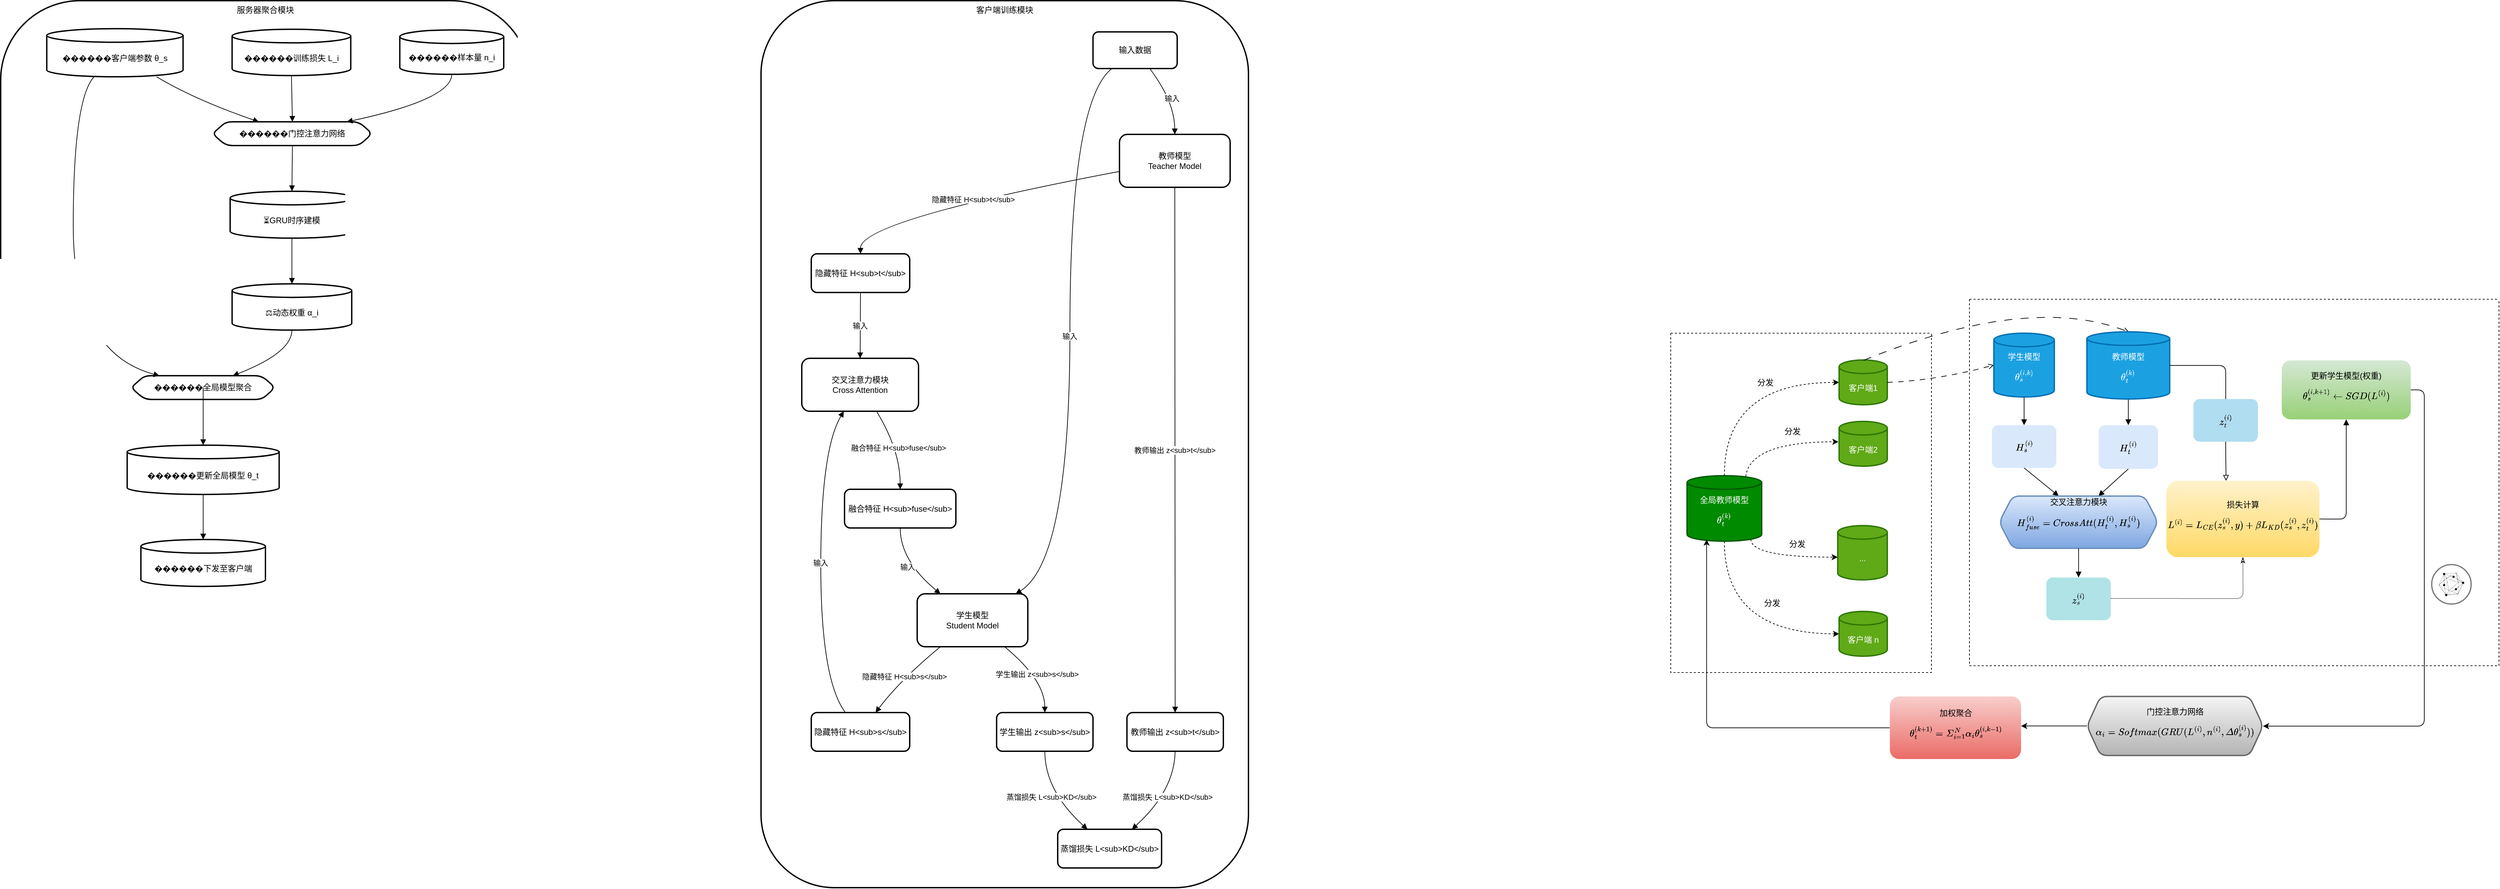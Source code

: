 <mxfile version="26.0.11">
  <diagram name="第 1 页" id="DEk5K5slilRWWlr_zEea">
    <mxGraphModel dx="1485" dy="667" grid="1" gridSize="10" guides="1" tooltips="1" connect="1" arrows="1" fold="1" page="1" pageScale="1" pageWidth="4681" pageHeight="3300" background="none" math="1" shadow="0">
      <root>
        <mxCell id="0" />
        <mxCell id="1" parent="0" />
        <mxCell id="zsc-ipmftyCH5oLLFZYE-88" value="服务器聚合模块" style="whiteSpace=wrap;strokeWidth=2;verticalAlign=top;rounded=1;" parent="1" vertex="1">
          <mxGeometry x="20" y="20" width="780" height="890" as="geometry" />
        </mxCell>
        <mxCell id="zsc-ipmftyCH5oLLFZYE-89" value="������客户端参数 θ_s" style="shape=cylinder3;boundedLbl=1;backgroundOutline=1;size=10;strokeWidth=2;whiteSpace=wrap;rounded=1;" parent="zsc-ipmftyCH5oLLFZYE-88" vertex="1">
          <mxGeometry x="67.889" y="41.27" width="200.778" height="70.877" as="geometry" />
        </mxCell>
        <mxCell id="zsc-ipmftyCH5oLLFZYE-90" value="������门控注意力网络" style="shape=hexagon;perimeter=hexagonPerimeter2;fixedSize=1;strokeWidth=2;whiteSpace=wrap;rounded=1;" parent="zsc-ipmftyCH5oLLFZYE-88" vertex="1">
          <mxGeometry x="312" y="178.538" width="235.444" height="34.99" as="geometry" />
        </mxCell>
        <mxCell id="zsc-ipmftyCH5oLLFZYE-91" value="������训练损失 L_i" style="shape=cylinder3;boundedLbl=1;backgroundOutline=1;size=10;strokeWidth=2;whiteSpace=wrap;rounded=1;" parent="zsc-ipmftyCH5oLLFZYE-88" vertex="1">
          <mxGeometry x="340.889" y="42.167" width="174.778" height="68.185" as="geometry" />
        </mxCell>
        <mxCell id="zsc-ipmftyCH5oLLFZYE-92" value="������样本量 n_i" style="shape=cylinder3;boundedLbl=1;backgroundOutline=1;size=10;strokeWidth=2;whiteSpace=wrap;rounded=1;" parent="zsc-ipmftyCH5oLLFZYE-88" vertex="1">
          <mxGeometry x="587.889" y="43.065" width="153.111" height="65.494" as="geometry" />
        </mxCell>
        <mxCell id="zsc-ipmftyCH5oLLFZYE-93" value="⏳GRU时序建模" style="shape=cylinder3;boundedLbl=1;backgroundOutline=1;size=10;strokeWidth=2;whiteSpace=wrap;rounded=1;" parent="zsc-ipmftyCH5oLLFZYE-88" vertex="1">
          <mxGeometry x="338" y="280.817" width="182" height="69.083" as="geometry" />
        </mxCell>
        <mxCell id="zsc-ipmftyCH5oLLFZYE-94" value="⚖️动态权重 α_i" style="shape=cylinder3;boundedLbl=1;backgroundOutline=1;size=10;strokeWidth=2;whiteSpace=wrap;rounded=1;" parent="zsc-ipmftyCH5oLLFZYE-88" vertex="1">
          <mxGeometry x="340.889" y="417.188" width="176.222" height="68.185" as="geometry" />
        </mxCell>
        <mxCell id="zsc-ipmftyCH5oLLFZYE-95" value="������全局模型聚合" style="shape=hexagon;perimeter=hexagonPerimeter2;fixedSize=1;strokeWidth=2;whiteSpace=wrap;rounded=1;" parent="zsc-ipmftyCH5oLLFZYE-88" vertex="1">
          <mxGeometry x="192.111" y="552.661" width="212.333" height="34.99" as="geometry" />
        </mxCell>
        <mxCell id="zsc-ipmftyCH5oLLFZYE-96" value="������更新全局模型 θ_t" style="shape=cylinder3;boundedLbl=1;backgroundOutline=1;size=10;strokeWidth=2;whiteSpace=wrap;rounded=1;" parent="zsc-ipmftyCH5oLLFZYE-88" vertex="1">
          <mxGeometry x="186.333" y="654.94" width="223.889" height="72.671" as="geometry" />
        </mxCell>
        <mxCell id="zsc-ipmftyCH5oLLFZYE-97" value="������下发至客户端" style="shape=cylinder3;boundedLbl=1;backgroundOutline=1;size=10;strokeWidth=2;whiteSpace=wrap;rounded=1;" parent="zsc-ipmftyCH5oLLFZYE-88" vertex="1">
          <mxGeometry x="206.556" y="794.002" width="183.444" height="69.083" as="geometry" />
        </mxCell>
        <mxCell id="zsc-ipmftyCH5oLLFZYE-98" value="" style="curved=1;startArrow=none;endArrow=block;exitX=0.8;exitY=0.99;entryX=0.29;entryY=0;rounded=1;" parent="zsc-ipmftyCH5oLLFZYE-88" source="zsc-ipmftyCH5oLLFZYE-89" target="zsc-ipmftyCH5oLLFZYE-90" edge="1">
          <mxGeometry relative="1" as="geometry">
            <Array as="points">
              <mxPoint x="284.556" y="145.343" />
            </Array>
          </mxGeometry>
        </mxCell>
        <mxCell id="zsc-ipmftyCH5oLLFZYE-99" value="" style="curved=1;startArrow=none;endArrow=block;exitX=0.5;exitY=1;entryX=0.5;entryY=0;rounded=1;" parent="zsc-ipmftyCH5oLLFZYE-88" source="zsc-ipmftyCH5oLLFZYE-91" target="zsc-ipmftyCH5oLLFZYE-90" edge="1">
          <mxGeometry relative="1" as="geometry">
            <Array as="points" />
          </mxGeometry>
        </mxCell>
        <mxCell id="zsc-ipmftyCH5oLLFZYE-100" value="" style="curved=1;startArrow=none;endArrow=block;exitX=0.5;exitY=1.01;entryX=0.84;entryY=0;rounded=1;" parent="zsc-ipmftyCH5oLLFZYE-88" source="zsc-ipmftyCH5oLLFZYE-92" target="zsc-ipmftyCH5oLLFZYE-90" edge="1">
          <mxGeometry relative="1" as="geometry">
            <Array as="points">
              <mxPoint x="664.444" y="145.343" />
            </Array>
          </mxGeometry>
        </mxCell>
        <mxCell id="zsc-ipmftyCH5oLLFZYE-101" value="" style="curved=1;startArrow=none;endArrow=block;exitX=0.5;exitY=1;entryX=0.5;entryY=0;rounded=1;" parent="zsc-ipmftyCH5oLLFZYE-88" source="zsc-ipmftyCH5oLLFZYE-90" target="zsc-ipmftyCH5oLLFZYE-93" edge="1">
          <mxGeometry relative="1" as="geometry">
            <Array as="points" />
          </mxGeometry>
        </mxCell>
        <mxCell id="zsc-ipmftyCH5oLLFZYE-102" value="" style="curved=1;startArrow=none;endArrow=block;exitX=0.5;exitY=1;entryX=0.5;entryY=-0.01;rounded=1;" parent="zsc-ipmftyCH5oLLFZYE-88" source="zsc-ipmftyCH5oLLFZYE-93" target="zsc-ipmftyCH5oLLFZYE-94" edge="1">
          <mxGeometry relative="1" as="geometry">
            <Array as="points" />
          </mxGeometry>
        </mxCell>
        <mxCell id="zsc-ipmftyCH5oLLFZYE-103" value="" style="curved=1;startArrow=none;endArrow=block;exitX=0.5;exitY=1;entryX=0.71;entryY=-0.01;rounded=1;" parent="zsc-ipmftyCH5oLLFZYE-88" source="zsc-ipmftyCH5oLLFZYE-94" target="zsc-ipmftyCH5oLLFZYE-95" edge="1">
          <mxGeometry relative="1" as="geometry">
            <Array as="points">
              <mxPoint x="429" y="518.569" />
            </Array>
          </mxGeometry>
        </mxCell>
        <mxCell id="zsc-ipmftyCH5oLLFZYE-104" value="" style="curved=1;startArrow=none;endArrow=block;exitX=0.35;exitY=0.99;entryX=0.19;entryY=-0.01;rounded=1;" parent="zsc-ipmftyCH5oLLFZYE-88" source="zsc-ipmftyCH5oLLFZYE-89" target="zsc-ipmftyCH5oLLFZYE-95" edge="1">
          <mxGeometry relative="1" as="geometry">
            <Array as="points">
              <mxPoint x="106.889" y="145.343" />
              <mxPoint x="106.889" y="518.569" />
            </Array>
          </mxGeometry>
        </mxCell>
        <mxCell id="zsc-ipmftyCH5oLLFZYE-105" value="" style="curved=1;startArrow=none;endArrow=block;exitX=0.5;exitY=0.99;entryX=0.5;entryY=0;rounded=1;" parent="zsc-ipmftyCH5oLLFZYE-88" source="zsc-ipmftyCH5oLLFZYE-95" target="zsc-ipmftyCH5oLLFZYE-96" edge="1">
          <mxGeometry relative="1" as="geometry">
            <Array as="points" />
          </mxGeometry>
        </mxCell>
        <mxCell id="zsc-ipmftyCH5oLLFZYE-106" value="" style="curved=1;startArrow=none;endArrow=block;exitX=0.5;exitY=0.99;entryX=0.5;entryY=0;rounded=1;" parent="zsc-ipmftyCH5oLLFZYE-88" source="zsc-ipmftyCH5oLLFZYE-96" target="zsc-ipmftyCH5oLLFZYE-97" edge="1">
          <mxGeometry relative="1" as="geometry">
            <Array as="points" />
          </mxGeometry>
        </mxCell>
        <mxCell id="zsc-ipmftyCH5oLLFZYE-171" value="客户端训练模块" style="whiteSpace=wrap;strokeWidth=2;verticalAlign=top;rounded=1;" parent="1" vertex="1">
          <mxGeometry x="1140" y="20" width="718" height="1307" as="geometry" />
        </mxCell>
        <mxCell id="zsc-ipmftyCH5oLLFZYE-172" value="输入数据" style="whiteSpace=wrap;strokeWidth=2;rounded=1;" parent="zsc-ipmftyCH5oLLFZYE-171" vertex="1">
          <mxGeometry x="489" y="46" width="124" height="54" as="geometry" />
        </mxCell>
        <mxCell id="zsc-ipmftyCH5oLLFZYE-173" value="教师模型&#xa;Teacher Model" style="whiteSpace=wrap;strokeWidth=2;rounded=1;" parent="zsc-ipmftyCH5oLLFZYE-171" vertex="1">
          <mxGeometry x="528" y="197" width="163" height="78" as="geometry" />
        </mxCell>
        <mxCell id="zsc-ipmftyCH5oLLFZYE-174" value="学生模型&#xa;Student Model" style="whiteSpace=wrap;strokeWidth=2;rounded=1;" parent="zsc-ipmftyCH5oLLFZYE-171" vertex="1">
          <mxGeometry x="230" y="874" width="163" height="78" as="geometry" />
        </mxCell>
        <mxCell id="zsc-ipmftyCH5oLLFZYE-175" value="隐藏特征 H&lt;sub&gt;t&lt;/sub&gt;" style="whiteSpace=wrap;strokeWidth=2;rounded=1;" parent="zsc-ipmftyCH5oLLFZYE-171" vertex="1">
          <mxGeometry x="74" y="373" width="145" height="57" as="geometry" />
        </mxCell>
        <mxCell id="zsc-ipmftyCH5oLLFZYE-176" value="隐藏特征 H&lt;sub&gt;s&lt;/sub&gt;" style="whiteSpace=wrap;strokeWidth=2;rounded=1;" parent="zsc-ipmftyCH5oLLFZYE-171" vertex="1">
          <mxGeometry x="74" y="1049" width="145" height="57" as="geometry" />
        </mxCell>
        <mxCell id="zsc-ipmftyCH5oLLFZYE-177" value="交叉注意力模块&#xa;Cross Attention" style="whiteSpace=wrap;strokeWidth=2;rounded=1;" parent="zsc-ipmftyCH5oLLFZYE-171" vertex="1">
          <mxGeometry x="60" y="527" width="172" height="78" as="geometry" />
        </mxCell>
        <mxCell id="zsc-ipmftyCH5oLLFZYE-178" value="融合特征 H&lt;sub&gt;fuse&lt;/sub&gt;" style="whiteSpace=wrap;strokeWidth=2;rounded=1;" parent="zsc-ipmftyCH5oLLFZYE-171" vertex="1">
          <mxGeometry x="123" y="720" width="164" height="57" as="geometry" />
        </mxCell>
        <mxCell id="zsc-ipmftyCH5oLLFZYE-179" value="教师输出 z&lt;sub&gt;t&lt;/sub&gt;" style="whiteSpace=wrap;strokeWidth=2;rounded=1;" parent="zsc-ipmftyCH5oLLFZYE-171" vertex="1">
          <mxGeometry x="539" y="1049" width="142" height="57" as="geometry" />
        </mxCell>
        <mxCell id="zsc-ipmftyCH5oLLFZYE-180" value="学生输出 z&lt;sub&gt;s&lt;/sub&gt;" style="whiteSpace=wrap;strokeWidth=2;rounded=1;" parent="zsc-ipmftyCH5oLLFZYE-171" vertex="1">
          <mxGeometry x="347" y="1049" width="142" height="57" as="geometry" />
        </mxCell>
        <mxCell id="zsc-ipmftyCH5oLLFZYE-181" value="蒸馏损失 L&lt;sub&gt;KD&lt;/sub&gt;" style="whiteSpace=wrap;strokeWidth=2;rounded=1;" parent="zsc-ipmftyCH5oLLFZYE-171" vertex="1">
          <mxGeometry x="437" y="1221" width="153" height="57" as="geometry" />
        </mxCell>
        <mxCell id="zsc-ipmftyCH5oLLFZYE-182" value="输入" style="curved=1;startArrow=none;endArrow=block;exitX=0.67;exitY=0.99;entryX=0.5;entryY=0;rounded=1;" parent="zsc-ipmftyCH5oLLFZYE-171" source="zsc-ipmftyCH5oLLFZYE-172" target="zsc-ipmftyCH5oLLFZYE-173" edge="1">
          <mxGeometry relative="1" as="geometry">
            <Array as="points">
              <mxPoint x="609" y="148" />
            </Array>
          </mxGeometry>
        </mxCell>
        <mxCell id="zsc-ipmftyCH5oLLFZYE-183" value="输入" style="curved=1;startArrow=none;endArrow=block;exitX=0.23;exitY=0.99;entryX=0.89;entryY=0;rounded=1;" parent="zsc-ipmftyCH5oLLFZYE-171" source="zsc-ipmftyCH5oLLFZYE-172" target="zsc-ipmftyCH5oLLFZYE-174" edge="1">
          <mxGeometry relative="1" as="geometry">
            <Array as="points">
              <mxPoint x="455" y="148" />
              <mxPoint x="455" y="825" />
            </Array>
          </mxGeometry>
        </mxCell>
        <mxCell id="zsc-ipmftyCH5oLLFZYE-184" value="隐藏特征 H&lt;sub&gt;t&lt;/sub&gt;" style="curved=1;startArrow=none;endArrow=block;exitX=0;exitY=0.7;entryX=0.5;entryY=-0.01;rounded=1;" parent="zsc-ipmftyCH5oLLFZYE-171" source="zsc-ipmftyCH5oLLFZYE-173" target="zsc-ipmftyCH5oLLFZYE-175" edge="1">
          <mxGeometry relative="1" as="geometry">
            <Array as="points">
              <mxPoint x="146" y="324" />
            </Array>
          </mxGeometry>
        </mxCell>
        <mxCell id="zsc-ipmftyCH5oLLFZYE-185" value="隐藏特征 H&lt;sub&gt;s&lt;/sub&gt;" style="curved=1;startArrow=none;endArrow=block;exitX=0.21;exitY=1;entryX=0.65;entryY=0.01;rounded=1;" parent="zsc-ipmftyCH5oLLFZYE-171" source="zsc-ipmftyCH5oLLFZYE-174" target="zsc-ipmftyCH5oLLFZYE-176" edge="1">
          <mxGeometry relative="1" as="geometry">
            <Array as="points">
              <mxPoint x="205" y="1001" />
            </Array>
          </mxGeometry>
        </mxCell>
        <mxCell id="zsc-ipmftyCH5oLLFZYE-186" value="输入" style="curved=1;startArrow=none;endArrow=block;exitX=0.5;exitY=0.99;entryX=0.5;entryY=0;rounded=1;" parent="zsc-ipmftyCH5oLLFZYE-171" source="zsc-ipmftyCH5oLLFZYE-175" target="zsc-ipmftyCH5oLLFZYE-177" edge="1">
          <mxGeometry relative="1" as="geometry">
            <Array as="points" />
          </mxGeometry>
        </mxCell>
        <mxCell id="zsc-ipmftyCH5oLLFZYE-187" value="输入" style="curved=1;startArrow=none;endArrow=block;exitX=0.35;exitY=0.01;entryX=0.36;entryY=1;rounded=1;" parent="zsc-ipmftyCH5oLLFZYE-171" source="zsc-ipmftyCH5oLLFZYE-176" target="zsc-ipmftyCH5oLLFZYE-177" edge="1">
          <mxGeometry relative="1" as="geometry">
            <Array as="points">
              <mxPoint x="88" y="1001" />
              <mxPoint x="88" y="662" />
            </Array>
          </mxGeometry>
        </mxCell>
        <mxCell id="zsc-ipmftyCH5oLLFZYE-188" value="融合特征 H&lt;sub&gt;fuse&lt;/sub&gt;" style="curved=1;startArrow=none;endArrow=block;exitX=0.64;exitY=1;entryX=0.5;entryY=0;rounded=1;" parent="zsc-ipmftyCH5oLLFZYE-171" source="zsc-ipmftyCH5oLLFZYE-177" target="zsc-ipmftyCH5oLLFZYE-178" edge="1">
          <mxGeometry relative="1" as="geometry">
            <Array as="points">
              <mxPoint x="205" y="662" />
            </Array>
          </mxGeometry>
        </mxCell>
        <mxCell id="zsc-ipmftyCH5oLLFZYE-189" value="输入" style="curved=1;startArrow=none;endArrow=block;exitX=0.5;exitY=0.99;entryX=0.21;entryY=0;rounded=1;" parent="zsc-ipmftyCH5oLLFZYE-171" source="zsc-ipmftyCH5oLLFZYE-178" target="zsc-ipmftyCH5oLLFZYE-174" edge="1">
          <mxGeometry relative="1" as="geometry">
            <Array as="points">
              <mxPoint x="205" y="825" />
            </Array>
          </mxGeometry>
        </mxCell>
        <mxCell id="zsc-ipmftyCH5oLLFZYE-190" value="教师输出 z&lt;sub&gt;t&lt;/sub&gt;" style="curved=1;startArrow=none;endArrow=block;exitX=0.5;exitY=1;entryX=0.5;entryY=0.01;rounded=1;" parent="zsc-ipmftyCH5oLLFZYE-171" source="zsc-ipmftyCH5oLLFZYE-173" target="zsc-ipmftyCH5oLLFZYE-179" edge="1">
          <mxGeometry relative="1" as="geometry">
            <Array as="points" />
          </mxGeometry>
        </mxCell>
        <mxCell id="zsc-ipmftyCH5oLLFZYE-191" value="学生输出 z&lt;sub&gt;s&lt;/sub&gt;" style="curved=1;startArrow=none;endArrow=block;exitX=0.79;exitY=1;entryX=0.5;entryY=0.01;rounded=1;" parent="zsc-ipmftyCH5oLLFZYE-171" source="zsc-ipmftyCH5oLLFZYE-174" target="zsc-ipmftyCH5oLLFZYE-180" edge="1">
          <mxGeometry relative="1" as="geometry">
            <Array as="points">
              <mxPoint x="418" y="1001" />
            </Array>
          </mxGeometry>
        </mxCell>
        <mxCell id="zsc-ipmftyCH5oLLFZYE-192" value="蒸馏损失 L&lt;sub&gt;KD&lt;/sub&gt;" style="curved=1;startArrow=none;endArrow=block;exitX=0.5;exitY=1;entryX=0.71;entryY=0.01;rounded=1;" parent="zsc-ipmftyCH5oLLFZYE-171" source="zsc-ipmftyCH5oLLFZYE-179" target="zsc-ipmftyCH5oLLFZYE-181" edge="1">
          <mxGeometry relative="1" as="geometry">
            <Array as="points">
              <mxPoint x="609" y="1164" />
            </Array>
          </mxGeometry>
        </mxCell>
        <mxCell id="zsc-ipmftyCH5oLLFZYE-193" value="蒸馏损失 L&lt;sub&gt;KD&lt;/sub&gt;" style="curved=1;startArrow=none;endArrow=block;exitX=0.5;exitY=1;entryX=0.29;entryY=0.01;rounded=1;" parent="zsc-ipmftyCH5oLLFZYE-171" source="zsc-ipmftyCH5oLLFZYE-180" target="zsc-ipmftyCH5oLLFZYE-181" edge="1">
          <mxGeometry relative="1" as="geometry">
            <Array as="points">
              <mxPoint x="418" y="1164" />
            </Array>
          </mxGeometry>
        </mxCell>
        <mxCell id="dmqnpBjw-a6B4gVSiQjP-79" value="" style="edgeStyle=orthogonalEdgeStyle;rounded=0;orthogonalLoop=1;jettySize=auto;html=1;entryX=0;entryY=0.5;entryDx=0;entryDy=0;entryPerimeter=0;exitX=0.5;exitY=0;exitDx=0;exitDy=0;exitPerimeter=0;curved=1;dashed=1;" parent="1" source="dmqnpBjw-a6B4gVSiQjP-4" target="dmqnpBjw-a6B4gVSiQjP-5" edge="1">
          <mxGeometry relative="1" as="geometry" />
        </mxCell>
        <mxCell id="dmqnpBjw-a6B4gVSiQjP-89" value="" style="edgeStyle=orthogonalEdgeStyle;rounded=0;orthogonalLoop=1;jettySize=auto;html=1;exitX=0.855;exitY=1;exitDx=0;exitDy=-2.9;exitPerimeter=0;curved=1;dashed=1;" parent="1" source="dmqnpBjw-a6B4gVSiQjP-4" target="dmqnpBjw-a6B4gVSiQjP-7" edge="1">
          <mxGeometry relative="1" as="geometry">
            <Array as="points">
              <mxPoint x="2598" y="840" />
            </Array>
          </mxGeometry>
        </mxCell>
        <mxCell id="dmqnpBjw-a6B4gVSiQjP-91" value="" style="edgeStyle=orthogonalEdgeStyle;rounded=0;orthogonalLoop=1;jettySize=auto;html=1;curved=1;entryX=0;entryY=0.5;entryDx=0;entryDy=0;entryPerimeter=0;exitX=0.5;exitY=1;exitDx=0;exitDy=0;exitPerimeter=0;dashed=1;" parent="1" source="dmqnpBjw-a6B4gVSiQjP-4" target="dmqnpBjw-a6B4gVSiQjP-81" edge="1">
          <mxGeometry relative="1" as="geometry">
            <mxPoint x="2559" y="910" as="targetPoint" />
          </mxGeometry>
        </mxCell>
        <mxCell id="dmqnpBjw-a6B4gVSiQjP-92" value="" style="edgeStyle=orthogonalEdgeStyle;rounded=0;orthogonalLoop=1;jettySize=auto;html=1;exitX=0.774;exitY=0.012;exitDx=0;exitDy=0;exitPerimeter=0;curved=1;dashed=1;" parent="1" edge="1">
          <mxGeometry relative="1" as="geometry">
            <mxPoint x="2590.14" y="727.058" as="sourcePoint" />
            <mxPoint x="2727" y="670" as="targetPoint" />
            <Array as="points">
              <mxPoint x="2590" y="669.9" />
            </Array>
          </mxGeometry>
        </mxCell>
        <mxCell id="dmqnpBjw-a6B4gVSiQjP-4" value="全局教师模型&#xa;\[θ_t^{(k)}\]" style="shape=cylinder3;boundedLbl=1;backgroundOutline=1;size=10;strokeWidth=2;whiteSpace=wrap;fillColor=#008a00;fontColor=#ffffff;strokeColor=#005700;rounded=1;" parent="1" vertex="1">
          <mxGeometry x="2504" y="720" width="110" height="96.5" as="geometry" />
        </mxCell>
        <mxCell id="dmqnpBjw-a6B4gVSiQjP-5" value="客户端1" style="shape=cylinder3;boundedLbl=1;backgroundOutline=1;size=10;strokeWidth=2;whiteSpace=wrap;fillColor=#60a917;fontColor=#ffffff;strokeColor=#2D7600;rounded=1;" parent="1" vertex="1">
          <mxGeometry x="2728" y="549.5" width="71" height="66" as="geometry" />
        </mxCell>
        <mxCell id="dmqnpBjw-a6B4gVSiQjP-7" value="..." style="shape=cylinder3;boundedLbl=1;backgroundOutline=1;size=10;strokeWidth=2;whiteSpace=wrap;fillColor=#60a917;fontColor=#ffffff;strokeColor=#2D7600;rounded=1;" parent="1" vertex="1">
          <mxGeometry x="2726" y="793.5" width="73" height="80" as="geometry" />
        </mxCell>
        <mxCell id="dmqnpBjw-a6B4gVSiQjP-10" value="\[H_t^{(i)}\]" style="strokeWidth=2;shape=process;whiteSpace=wrap;size=0.04;fillColor=#dae8fc;strokeColor=none;rounded=1;" parent="1" vertex="1">
          <mxGeometry x="3110.25" y="645.5" width="87.5" height="64.5" as="geometry" />
        </mxCell>
        <mxCell id="dmqnpBjw-a6B4gVSiQjP-12" value="\[H_s^{(i)}\]" style="strokeWidth=2;shape=process;whiteSpace=wrap;size=0.04;fillColor=#dae8fc;strokeColor=none;rounded=1;glass=0;" parent="1" vertex="1">
          <mxGeometry x="2953" y="645.5" width="95" height="63" as="geometry" />
        </mxCell>
        <mxCell id="OnDtbN8vTFsmd_4l0c0f-2" value="" style="edgeStyle=orthogonalEdgeStyle;rounded=0;orthogonalLoop=1;jettySize=auto;html=1;" edge="1" parent="1" source="dmqnpBjw-a6B4gVSiQjP-19" target="dmqnpBjw-a6B4gVSiQjP-20">
          <mxGeometry relative="1" as="geometry">
            <Array as="points">
              <mxPoint x="3020" y="1089" />
              <mxPoint x="3020" y="1089" />
            </Array>
          </mxGeometry>
        </mxCell>
        <mxCell id="dmqnpBjw-a6B4gVSiQjP-19" value="门控注意力网络&#xa;\[α_i = Softmax(GRU(L^{(i)}, n^{(i)}, Δθ_s^{(i)}))\]" style="shape=hexagon;perimeter=hexagonPerimeter2;fixedSize=1;strokeWidth=2;whiteSpace=wrap;fillColor=#f5f5f5;strokeColor=#666666;rounded=1;gradientColor=#b3b3b3;" parent="1" vertex="1">
          <mxGeometry x="3093" y="1045.25" width="259.5" height="87" as="geometry" />
        </mxCell>
        <mxCell id="OnDtbN8vTFsmd_4l0c0f-4" value="" style="edgeStyle=orthogonalEdgeStyle;rounded=1;orthogonalLoop=1;jettySize=auto;html=1;entryX=0.262;entryY=0.974;entryDx=0;entryDy=0;entryPerimeter=0;curved=0;" edge="1" parent="1" source="dmqnpBjw-a6B4gVSiQjP-20" target="dmqnpBjw-a6B4gVSiQjP-4">
          <mxGeometry relative="1" as="geometry">
            <mxPoint x="2686.125" y="1091.368" as="targetPoint" />
          </mxGeometry>
        </mxCell>
        <mxCell id="dmqnpBjw-a6B4gVSiQjP-20" value="加权聚合&#xa;\[θ_t^{(k+1)} = Σ_{i=1}^N α_i θ_s^{(i,k+1)}\]" style="strokeWidth=2;shape=process;whiteSpace=wrap;size=0.04;fillColor=#f8cecc;gradientColor=#ea6b66;strokeColor=none;rounded=1;" parent="1" vertex="1">
          <mxGeometry x="2802.75" y="1045.25" width="193.25" height="92.25" as="geometry" />
        </mxCell>
        <mxCell id="dmqnpBjw-a6B4gVSiQjP-26" value="" style="curved=1;startArrow=none;endArrow=block;entryX=0.5;entryY=0;rounded=1;exitX=0.5;exitY=1;exitDx=0;exitDy=0;exitPerimeter=0;entryDx=0;entryDy=0;" parent="1" source="dmqnpBjw-a6B4gVSiQjP-55" target="dmqnpBjw-a6B4gVSiQjP-10" edge="1">
          <mxGeometry relative="1" as="geometry">
            <mxPoint x="3045" y="530" as="sourcePoint" />
          </mxGeometry>
        </mxCell>
        <mxCell id="dmqnpBjw-a6B4gVSiQjP-27" value="" style="curved=1;startArrow=none;endArrow=openAsync;rounded=1;entryX=0.5;entryY=0;entryDx=0;entryDy=0;entryPerimeter=0;dashed=1;dashPattern=12 12;endFill=0;" parent="1" target="dmqnpBjw-a6B4gVSiQjP-55" edge="1">
          <mxGeometry relative="1" as="geometry">
            <Array as="points">
              <mxPoint x="3010" y="450" />
            </Array>
            <mxPoint x="2764" y="550" as="sourcePoint" />
            <mxPoint x="3254" y="451.0" as="targetPoint" />
          </mxGeometry>
        </mxCell>
        <mxCell id="dmqnpBjw-a6B4gVSiQjP-28" value="" style="curved=1;startArrow=none;endArrow=block;exitX=0.5;exitY=1;rounded=1;exitDx=0;exitDy=0;exitPerimeter=0;entryX=0.5;entryY=0;entryDx=0;entryDy=0;" parent="1" source="dmqnpBjw-a6B4gVSiQjP-53" target="dmqnpBjw-a6B4gVSiQjP-12" edge="1">
          <mxGeometry relative="1" as="geometry">
            <Array as="points" />
            <mxPoint x="2803" y="793.5" as="sourcePoint" />
            <mxPoint x="2848" y="794" as="targetPoint" />
          </mxGeometry>
        </mxCell>
        <mxCell id="dmqnpBjw-a6B4gVSiQjP-63" value="" style="curved=1;startArrow=none;endArrow=open;rounded=1;entryX=0;entryY=0.5;entryDx=0;entryDy=0;entryPerimeter=0;exitX=1;exitY=0.5;exitDx=0;exitDy=0;exitPerimeter=0;dashed=1;dashPattern=8 8;endFill=0;" parent="1" source="dmqnpBjw-a6B4gVSiQjP-5" target="dmqnpBjw-a6B4gVSiQjP-53" edge="1">
          <mxGeometry relative="1" as="geometry">
            <Array as="points">
              <mxPoint x="2870" y="580" />
            </Array>
            <mxPoint x="2774" y="560" as="sourcePoint" />
            <mxPoint x="3264" y="461.0" as="targetPoint" />
          </mxGeometry>
        </mxCell>
        <mxCell id="dmqnpBjw-a6B4gVSiQjP-64" value="" style="curved=0;startArrow=none;endArrow=block;exitX=0.5;exitY=1;rounded=1;exitDx=0;exitDy=0;entryX=0.375;entryY=0;entryDx=0;entryDy=0;" parent="1" source="dmqnpBjw-a6B4gVSiQjP-12" target="dmqnpBjw-a6B4gVSiQjP-13" edge="1">
          <mxGeometry relative="1" as="geometry">
            <Array as="points" />
            <mxPoint x="3073" y="694" as="sourcePoint" />
            <mxPoint x="3073" y="763" as="targetPoint" />
          </mxGeometry>
        </mxCell>
        <mxCell id="dmqnpBjw-a6B4gVSiQjP-65" value="" style="curved=1;startArrow=none;endArrow=block;exitX=0.5;exitY=1;rounded=1;exitDx=0;exitDy=0;entryX=0.625;entryY=0;entryDx=0;entryDy=0;" parent="1" source="dmqnpBjw-a6B4gVSiQjP-10" target="dmqnpBjw-a6B4gVSiQjP-13" edge="1">
          <mxGeometry relative="1" as="geometry">
            <Array as="points" />
            <mxPoint x="3073" y="694" as="sourcePoint" />
            <mxPoint x="3073" y="763" as="targetPoint" />
          </mxGeometry>
        </mxCell>
        <mxCell id="dmqnpBjw-a6B4gVSiQjP-77" value="分发" style="text;html=1;align=center;verticalAlign=middle;resizable=0;points=[];autosize=1;strokeColor=none;fillColor=none;" parent="1" vertex="1">
          <mxGeometry x="2594" y="567.5" width="50" height="30" as="geometry" />
        </mxCell>
        <mxCell id="dmqnpBjw-a6B4gVSiQjP-80" value="客户端2" style="shape=cylinder3;boundedLbl=1;backgroundOutline=1;size=10;strokeWidth=2;whiteSpace=wrap;fillColor=#60a917;fontColor=#ffffff;strokeColor=#2D7600;rounded=1;" parent="1" vertex="1">
          <mxGeometry x="2728" y="640" width="71" height="66" as="geometry" />
        </mxCell>
        <mxCell id="dmqnpBjw-a6B4gVSiQjP-81" value="客户端 n" style="shape=cylinder3;boundedLbl=1;backgroundOutline=1;size=10;strokeWidth=2;whiteSpace=wrap;fillColor=#60a917;fontColor=#ffffff;strokeColor=#2D7600;rounded=1;" parent="1" vertex="1">
          <mxGeometry x="2728" y="920" width="71" height="66" as="geometry" />
        </mxCell>
        <mxCell id="dmqnpBjw-a6B4gVSiQjP-82" value="分发" style="text;html=1;align=center;verticalAlign=middle;resizable=0;points=[];autosize=1;strokeColor=none;fillColor=none;" parent="1" vertex="1">
          <mxGeometry x="2634" y="640" width="50" height="30" as="geometry" />
        </mxCell>
        <mxCell id="dmqnpBjw-a6B4gVSiQjP-93" value="分发" style="text;html=1;align=center;verticalAlign=middle;resizable=0;points=[];autosize=1;strokeColor=none;fillColor=none;" parent="1" vertex="1">
          <mxGeometry x="2641" y="805.5" width="50" height="30" as="geometry" />
        </mxCell>
        <mxCell id="dmqnpBjw-a6B4gVSiQjP-94" value="分发" style="text;html=1;align=center;verticalAlign=middle;resizable=0;points=[];autosize=1;strokeColor=none;fillColor=none;" parent="1" vertex="1">
          <mxGeometry x="2604" y="893" width="50" height="30" as="geometry" />
        </mxCell>
        <mxCell id="CUIcnq5JVYCkyGEl8Zd1-24" value="" style="swimlane;startSize=0;dashed=1;" parent="1" vertex="1">
          <mxGeometry x="2480" y="510" width="384" height="500" as="geometry" />
        </mxCell>
        <mxCell id="OnDtbN8vTFsmd_4l0c0f-1" value="" style="swimlane;startSize=0;dashed=1;" vertex="1" parent="1">
          <mxGeometry x="2920" y="460" width="780" height="540" as="geometry" />
        </mxCell>
        <mxCell id="dmqnpBjw-a6B4gVSiQjP-13" value="交叉注意力模块&#xa;\[ H_{fuse}^{(i)} = CrossAtt(H_t^{(i)}, H_s^{(i)}) \]&#xa;" style="shape=hexagon;perimeter=hexagonPerimeter2;fixedSize=1;strokeWidth=2;whiteSpace=wrap;fillColor=#dae8fc;strokeColor=#6c8ebf;gradientDirection=south;gradientColor=#7ea6e0;rounded=1;" parent="OnDtbN8vTFsmd_4l0c0f-1" vertex="1">
          <mxGeometry x="43.75" y="290" width="234" height="77" as="geometry" />
        </mxCell>
        <mxCell id="dmqnpBjw-a6B4gVSiQjP-53" value="学生模型&#xa;\[θ_s^{(i,k)}\]" style="shape=cylinder3;boundedLbl=1;backgroundOutline=1;size=10;strokeWidth=2;whiteSpace=wrap;fillColor=#1ba1e2;strokeColor=#006EAF;fontColor=#ffffff;rounded=1;" parent="OnDtbN8vTFsmd_4l0c0f-1" vertex="1">
          <mxGeometry x="36" y="50" width="89" height="94" as="geometry" />
        </mxCell>
        <mxCell id="dmqnpBjw-a6B4gVSiQjP-55" value="教师模型&#xa;\[θ_t^{(k)}\]" style="shape=cylinder3;boundedLbl=1;backgroundOutline=1;size=10;strokeWidth=2;whiteSpace=wrap;fillColor=#1ba1e2;strokeColor=#006EAF;fontColor=#ffffff;rounded=1;" parent="OnDtbN8vTFsmd_4l0c0f-1" vertex="1">
          <mxGeometry x="173" y="48" width="122" height="99" as="geometry" />
        </mxCell>
        <mxCell id="dmqnpBjw-a6B4gVSiQjP-14" value="\[z_s^{(i)}\]" style="strokeWidth=2;shape=process;whiteSpace=wrap;size=0.04;fillColor=#b0e3e6;strokeColor=none;rounded=1;" parent="OnDtbN8vTFsmd_4l0c0f-1" vertex="1">
          <mxGeometry x="113.25" y="410" width="95" height="63" as="geometry" />
        </mxCell>
        <mxCell id="dmqnpBjw-a6B4gVSiQjP-67" value="" style="curved=1;startArrow=none;endArrow=block;exitX=0.5;exitY=1;rounded=1;exitDx=0;exitDy=0;entryX=0.5;entryY=0;entryDx=0;entryDy=0;" parent="OnDtbN8vTFsmd_4l0c0f-1" source="dmqnpBjw-a6B4gVSiQjP-13" target="dmqnpBjw-a6B4gVSiQjP-14" edge="1">
          <mxGeometry relative="1" as="geometry">
            <Array as="points" />
            <mxPoint x="336" y="389" as="sourcePoint" />
            <mxPoint x="295" y="443" as="targetPoint" />
          </mxGeometry>
        </mxCell>
        <mxCell id="dmqnpBjw-a6B4gVSiQjP-15" value="\[z_t^{(i)}\]" style="strokeWidth=2;shape=process;whiteSpace=wrap;size=0.04;fillColor=#b1ddf0;strokeColor=none;rounded=1;" parent="OnDtbN8vTFsmd_4l0c0f-1" vertex="1">
          <mxGeometry x="330" y="147" width="95" height="63" as="geometry" />
        </mxCell>
        <mxCell id="dmqnpBjw-a6B4gVSiQjP-72" value="" style="edgeStyle=orthogonalEdgeStyle;rounded=1;orthogonalLoop=1;jettySize=auto;html=1;entryX=0.5;entryY=0;entryDx=0;entryDy=0;curved=0;startArrow=none;startFill=0;endArrow=none;endFill=0;" parent="OnDtbN8vTFsmd_4l0c0f-1" source="dmqnpBjw-a6B4gVSiQjP-55" target="dmqnpBjw-a6B4gVSiQjP-15" edge="1">
          <mxGeometry relative="1" as="geometry">
            <mxPoint x="458" y="73" as="targetPoint" />
          </mxGeometry>
        </mxCell>
        <mxCell id="dmqnpBjw-a6B4gVSiQjP-16" value="损失计算&#xa;\[L^{(i)} = L_{CE}(z_s^{(i)}, y) + βL_{KD}(z_s^{(i)}, z_t^{(i)})\]" style="strokeWidth=2;shape=process;whiteSpace=wrap;size=0.04;fillColor=#fff2cc;strokeColor=none;gradientColor=#ffd966;rounded=1;" parent="OnDtbN8vTFsmd_4l0c0f-1" vertex="1">
          <mxGeometry x="290" y="267.5" width="225.5" height="112.5" as="geometry" />
        </mxCell>
        <mxCell id="dmqnpBjw-a6B4gVSiQjP-73" value="" style="edgeStyle=orthogonalEdgeStyle;rounded=0;orthogonalLoop=1;jettySize=auto;html=1;exitX=0.5;exitY=1;exitDx=0;exitDy=0;curved=0;endArrow=block;endFill=0;" parent="OnDtbN8vTFsmd_4l0c0f-1" source="dmqnpBjw-a6B4gVSiQjP-15" target="dmqnpBjw-a6B4gVSiQjP-16" edge="1">
          <mxGeometry relative="1" as="geometry">
            <Array as="points">
              <mxPoint x="378" y="230" />
              <mxPoint x="378" y="230" />
            </Array>
          </mxGeometry>
        </mxCell>
        <mxCell id="dmqnpBjw-a6B4gVSiQjP-33" value="" style="curved=0;startArrow=none;endArrow=classicThin;exitX=1;exitY=0.49;entryX=0.5;entryY=1;rounded=1;entryDx=0;entryDy=0;dashed=1;dashPattern=1 1;endFill=0;" parent="OnDtbN8vTFsmd_4l0c0f-1" source="dmqnpBjw-a6B4gVSiQjP-14" target="dmqnpBjw-a6B4gVSiQjP-16" edge="1">
          <mxGeometry relative="1" as="geometry">
            <Array as="points">
              <mxPoint x="403" y="441" />
            </Array>
          </mxGeometry>
        </mxCell>
        <mxCell id="dmqnpBjw-a6B4gVSiQjP-17" value="更新学生模型(权重)&#xa;\[θ_s^{(i,k+1)} ← SGD(L^{(i)})\]" style="strokeWidth=2;shape=process;whiteSpace=wrap;size=0.04;fillColor=#d5e8d4;gradientColor=#97d077;strokeColor=none;rounded=1;" parent="OnDtbN8vTFsmd_4l0c0f-1" vertex="1">
          <mxGeometry x="460" y="90" width="190" height="87" as="geometry" />
        </mxCell>
        <mxCell id="dmqnpBjw-a6B4gVSiQjP-35" value="" style="curved=0;startArrow=none;endArrow=block;exitX=1;exitY=0.5;rounded=1;entryX=0.5;entryY=1;entryDx=0;entryDy=0;" parent="OnDtbN8vTFsmd_4l0c0f-1" source="dmqnpBjw-a6B4gVSiQjP-16" target="dmqnpBjw-a6B4gVSiQjP-17" edge="1">
          <mxGeometry relative="1" as="geometry">
            <Array as="points">
              <mxPoint x="555" y="324" />
            </Array>
            <mxPoint x="603" y="323" as="targetPoint" />
          </mxGeometry>
        </mxCell>
        <mxCell id="dmqnpBjw-a6B4gVSiQjP-95" value="" style="edgeStyle=orthogonalEdgeStyle;rounded=1;orthogonalLoop=1;jettySize=auto;html=1;curved=0;" parent="OnDtbN8vTFsmd_4l0c0f-1" source="dmqnpBjw-a6B4gVSiQjP-17" target="dmqnpBjw-a6B4gVSiQjP-19" edge="1">
          <mxGeometry relative="1" as="geometry">
            <Array as="points">
              <mxPoint x="670" y="134" />
              <mxPoint x="670" y="629" />
            </Array>
          </mxGeometry>
        </mxCell>
        <mxCell id="dmqnpBjw-a6B4gVSiQjP-104" value="" style="image;aspect=fixed;perimeter=ellipsePerimeter;html=1;align=center;shadow=0;dashed=0;fontColor=#4277BB;labelBackgroundColor=#66FFFF;fontSize=12;spacingTop=3;image=img/lib/ibm/blockchain/hyperledger_fabric.svg;rounded=1;labelBorderColor=none;" parent="OnDtbN8vTFsmd_4l0c0f-1" vertex="1">
          <mxGeometry x="680" y="390" width="60" height="60" as="geometry" />
        </mxCell>
      </root>
    </mxGraphModel>
  </diagram>
</mxfile>
